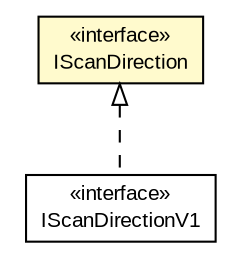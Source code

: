 #!/usr/local/bin/dot
#
# Class diagram 
# Generated by UMLGraph version R5_6-24-gf6e263 (http://www.umlgraph.org/)
#

digraph G {
	edge [fontname="arial",fontsize=10,labelfontname="arial",labelfontsize=10];
	node [fontname="arial",fontsize=10,shape=plaintext];
	nodesep=0.25;
	ranksep=0.5;
	// com.id.droneapi.IScanDirection
	c1754 [label=<<table title="com.id.droneapi.IScanDirection" border="0" cellborder="1" cellspacing="0" cellpadding="2" port="p" bgcolor="lemonChiffon" href="./IScanDirection.html">
		<tr><td><table border="0" cellspacing="0" cellpadding="1">
<tr><td align="center" balign="center"> &#171;interface&#187; </td></tr>
<tr><td align="center" balign="center"> IScanDirection </td></tr>
		</table></td></tr>
		</table>>, URL="./IScanDirection.html", fontname="arial", fontcolor="black", fontsize=10.0];
	// com.id.droneapi.impl.algorithm.v1.scandirection.IScanDirectionV1
	c1761 [label=<<table title="com.id.droneapi.impl.algorithm.v1.scandirection.IScanDirectionV1" border="0" cellborder="1" cellspacing="0" cellpadding="2" port="p" href="./impl/algorithm/v1/scandirection/IScanDirectionV1.html">
		<tr><td><table border="0" cellspacing="0" cellpadding="1">
<tr><td align="center" balign="center"> &#171;interface&#187; </td></tr>
<tr><td align="center" balign="center"> IScanDirectionV1 </td></tr>
		</table></td></tr>
		</table>>, URL="./impl/algorithm/v1/scandirection/IScanDirectionV1.html", fontname="arial", fontcolor="black", fontsize=10.0];
	//com.id.droneapi.impl.algorithm.v1.scandirection.IScanDirectionV1 implements com.id.droneapi.IScanDirection
	c1754:p -> c1761:p [dir=back,arrowtail=empty,style=dashed];
}

